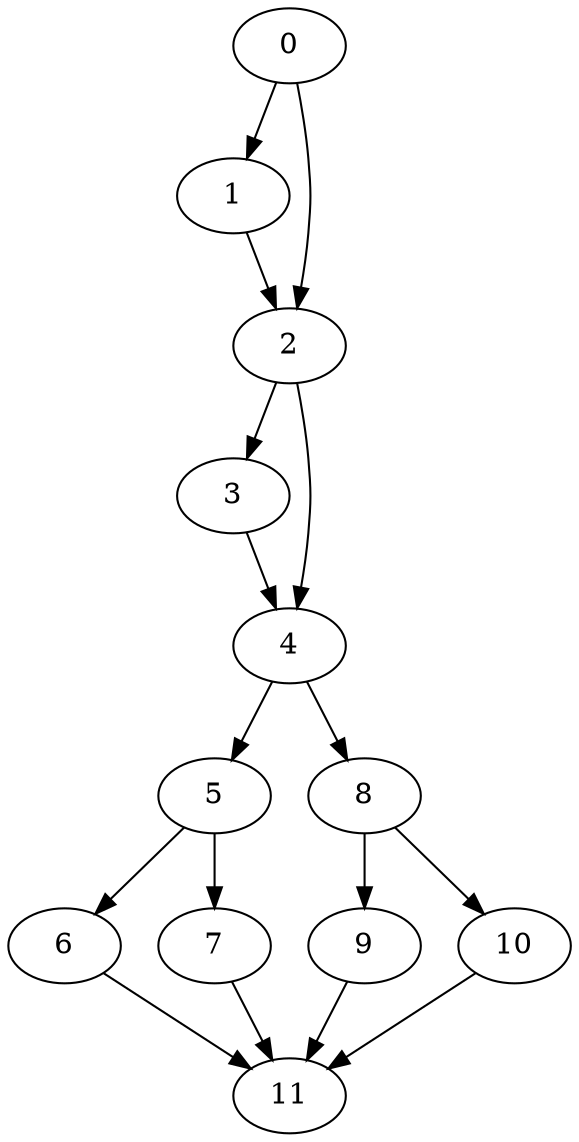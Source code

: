 digraph {
	0
	1
	2
	3
	4
	5
	6
	7
	8
	9
	10
	11
	8 -> 10
	6 -> 11
	7 -> 11
	9 -> 11
	10 -> 11
	2 -> 4
	3 -> 4
	5 -> 7
	8 -> 9
	5 -> 6
	4 -> 8
	0 -> 1
	0 -> 2
	1 -> 2
	2 -> 3
	4 -> 5
}
